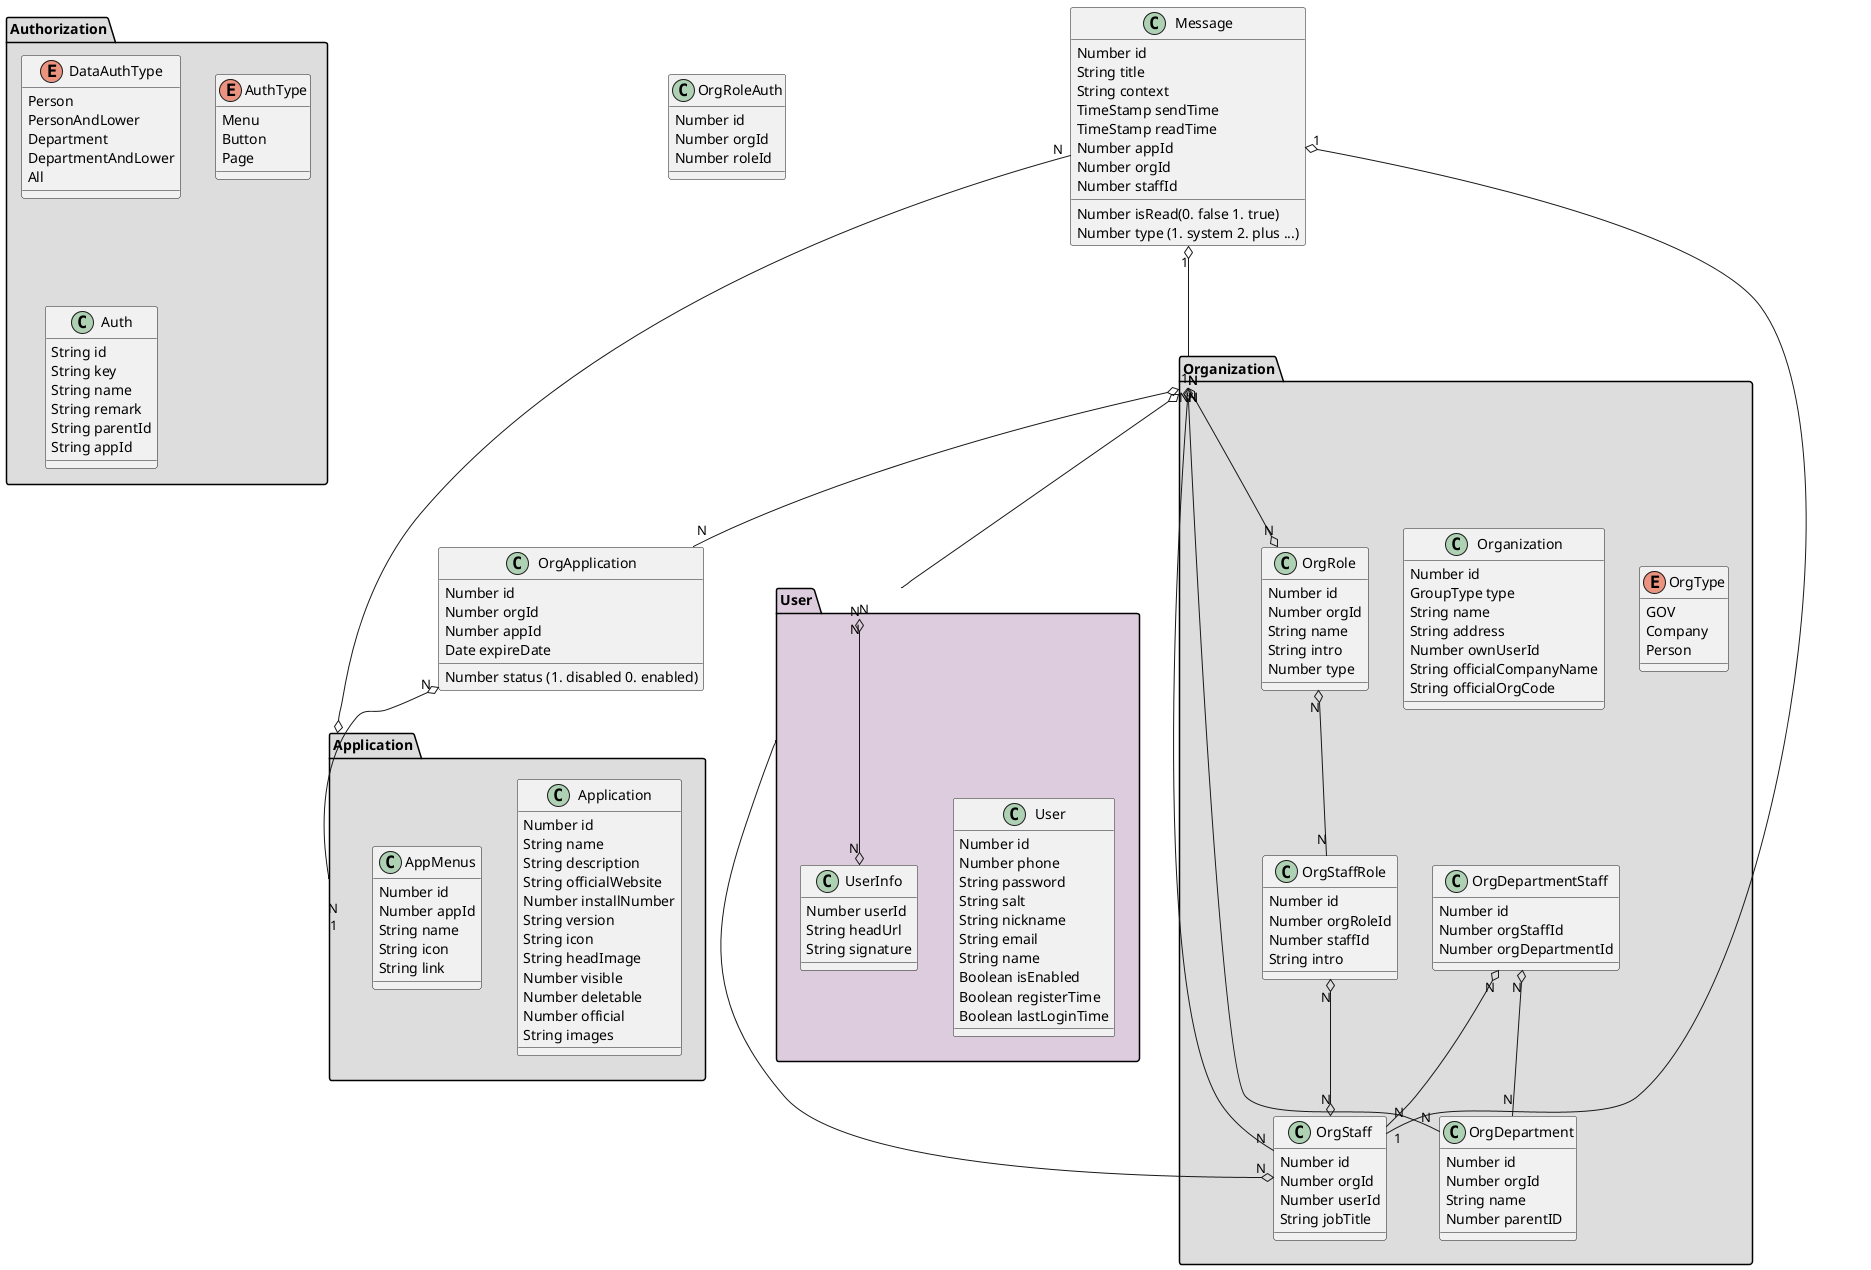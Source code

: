 @startuml
package "User" #DCD{
  class User {
    Number id
    Number phone
    String password
    String salt
    String nickname
    String email
    String name
    Boolean isEnabled
    Boolean registerTime
    Boolean lastLoginTime
  }
  class UserInfo {
    Number userId
    String headUrl
    String signature
  }
}
package "Organization" #DDD {
  enum OrgType {
    GOV
    Company
    Person
  }

  class Organization {
    Number id
    GroupType type
    String name
    String address
    Number ownUserId
    String officialCompanyName
    String officialOrgCode
  }

  class OrgStaff {
    Number id
    Number orgId
    Number userId
    String jobTitle
  }

  class OrgDepartment {
    Number id
    Number orgId
    String name
    Number parentID
  }

  class OrgDepartmentStaff {
    Number id
    Number orgStaffId
    Number orgDepartmentId
  }
  class OrgRole {
    Number id
    Number orgId
    String name
    String intro
    Number type
  }
   class OrgStaffRole {
    Number id
    Number orgRoleId
    Number staffId
    String intro
  }

}

class OrgRoleAuth {
  Number id
  Number orgId
  Number roleId
}

package "Authorization" #DDD {

  enum DataAuthType {
    Person
    PersonAndLower
    Department
    DepartmentAndLower
    All
  }

  enum AuthType {
    Menu
    Button
    Page
  }

  class Auth {
    String id
    String key
    String name
    String remark
    String parentId
    String appId
  }
}

class OrgApplication {
  Number id
  Number orgId
  Number appId
  Date expireDate
  Number status (1. disabled 0. enabled)
}


package "Application" #DDD {
  class Application {
    Number id
    String name
    String description
    String officialWebsite
    Number installNumber
    String version
    String icon
    String headImage
    Number visible
    Number deletable
    Number official
    String images
  }

  class AppMenus {
    Number id
    Number appId
    String name
    String icon
    String link
  }

'  class AppDeveloper {
'    Number administratorId<User>
'    Number ownOrgId<Organization>
'  }
}

class Message {
  Number id
  String title
  String context
  TimeStamp sendTime
  TimeStamp readTime
  Number isRead(0. false 1. true)
  Number type (1. system 2. plus ...)
  Number appId
  Number orgId
  Number staffId
}


OrgRole "N" o-- "N" OrgStaffRole
OrgStaffRole "N" o--o "N" OrgStaff
Organization "N" o-- "N" OrgStaff
Organization "N" o-- "N" OrgDepartment
OrgDepartmentStaff "N" o-- "N" OrgStaff
OrgDepartmentStaff "N" o-- "N" OrgDepartment
User "N" --o "N" OrgStaff
Organization "N" o--o "N" OrgRole

User "N" o--o "N" UserInfo

Organization "N" o-- "N" OrgApplication
OrgApplication "N" o-- "N" Application
Organization "N" o-- "N" User

Message "N" --o "1" Application
Message "1" o-- "1" OrgStaff
Message "1" o-- "1" Organization


@enduml
